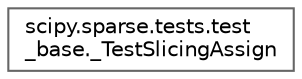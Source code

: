 digraph "Graphical Class Hierarchy"
{
 // LATEX_PDF_SIZE
  bgcolor="transparent";
  edge [fontname=Helvetica,fontsize=10,labelfontname=Helvetica,labelfontsize=10];
  node [fontname=Helvetica,fontsize=10,shape=box,height=0.2,width=0.4];
  rankdir="LR";
  Node0 [id="Node000000",label="scipy.sparse.tests.test\l_base._TestSlicingAssign",height=0.2,width=0.4,color="grey40", fillcolor="white", style="filled",URL="$d4/d47/classscipy_1_1sparse_1_1tests_1_1test__base_1_1__TestSlicingAssign.html",tooltip=" "];
}
